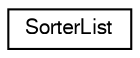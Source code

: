 digraph "Graphical Class Hierarchy"
{
  edge [fontname="FreeSans",fontsize="10",labelfontname="FreeSans",labelfontsize="10"];
  node [fontname="FreeSans",fontsize="10",shape=record];
  rankdir="LR";
  Node0 [label="SorterList",height=0.2,width=0.4,color="black", fillcolor="white", style="filled",URL="$structSorterList.html"];
}
